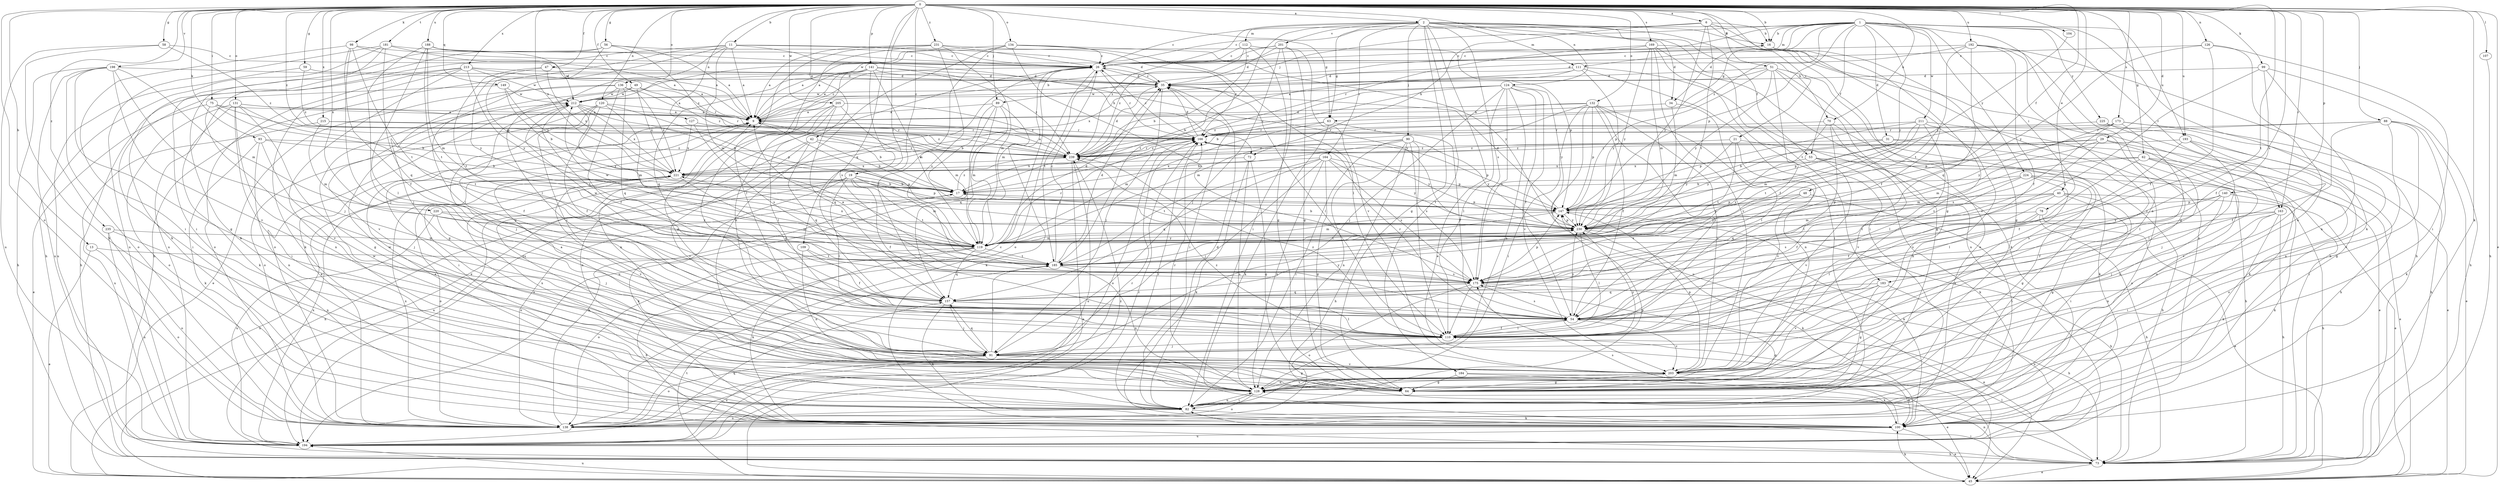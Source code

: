 strict digraph  {
0;
1;
2;
6;
9;
11;
13;
16;
17;
19;
21;
26;
29;
31;
34;
35;
40;
42;
45;
47;
48;
49;
51;
53;
54;
56;
58;
59;
62;
63;
64;
70;
72;
73;
75;
78;
82;
88;
89;
90;
91;
93;
98;
99;
100;
104;
107;
109;
110;
111;
112;
119;
120;
124;
126;
127;
128;
131;
132;
134;
136;
138;
140;
141;
147;
149;
157;
163;
164;
166;
169;
173;
175;
181;
183;
184;
185;
188;
192;
193;
194;
198;
201;
203;
205;
211;
212;
213;
215;
220;
221;
224;
225;
230;
231;
235;
239;
0 -> 2  [label=a];
0 -> 6  [label=a];
0 -> 11  [label=b];
0 -> 13  [label=b];
0 -> 16  [label=b];
0 -> 19  [label=c];
0 -> 21  [label=c];
0 -> 29  [label=d];
0 -> 40  [label=e];
0 -> 42  [label=e];
0 -> 45  [label=e];
0 -> 47  [label=f];
0 -> 48  [label=f];
0 -> 49  [label=f];
0 -> 51  [label=f];
0 -> 56  [label=g];
0 -> 58  [label=g];
0 -> 59  [label=g];
0 -> 62  [label=g];
0 -> 63  [label=g];
0 -> 70  [label=h];
0 -> 75  [label=i];
0 -> 88  [label=j];
0 -> 89  [label=j];
0 -> 93  [label=k];
0 -> 98  [label=k];
0 -> 99  [label=k];
0 -> 100  [label=k];
0 -> 104  [label=l];
0 -> 107  [label=l];
0 -> 109  [label=l];
0 -> 120  [label=n];
0 -> 124  [label=n];
0 -> 126  [label=n];
0 -> 127  [label=n];
0 -> 131  [label=o];
0 -> 132  [label=o];
0 -> 134  [label=o];
0 -> 136  [label=o];
0 -> 138  [label=o];
0 -> 140  [label=p];
0 -> 141  [label=p];
0 -> 149  [label=q];
0 -> 157  [label=q];
0 -> 163  [label=r];
0 -> 169  [label=s];
0 -> 173  [label=s];
0 -> 175  [label=s];
0 -> 181  [label=t];
0 -> 183  [label=t];
0 -> 188  [label=u];
0 -> 192  [label=u];
0 -> 193  [label=u];
0 -> 198  [label=v];
0 -> 205  [label=w];
0 -> 213  [label=x];
0 -> 215  [label=x];
0 -> 220  [label=x];
0 -> 221  [label=x];
0 -> 231  [label=z];
0 -> 235  [label=z];
0 -> 239  [label=z];
1 -> 16  [label=b];
1 -> 26  [label=c];
1 -> 31  [label=d];
1 -> 34  [label=d];
1 -> 53  [label=f];
1 -> 63  [label=g];
1 -> 78  [label=i];
1 -> 89  [label=j];
1 -> 100  [label=k];
1 -> 111  [label=m];
1 -> 128  [label=n];
1 -> 147  [label=p];
1 -> 163  [label=r];
1 -> 193  [label=u];
1 -> 211  [label=w];
1 -> 212  [label=w];
1 -> 224  [label=y];
1 -> 225  [label=y];
1 -> 230  [label=y];
1 -> 239  [label=z];
2 -> 16  [label=b];
2 -> 34  [label=d];
2 -> 45  [label=e];
2 -> 53  [label=f];
2 -> 63  [label=g];
2 -> 64  [label=g];
2 -> 70  [label=h];
2 -> 90  [label=j];
2 -> 111  [label=m];
2 -> 112  [label=m];
2 -> 164  [label=r];
2 -> 175  [label=s];
2 -> 183  [label=t];
2 -> 184  [label=t];
2 -> 185  [label=t];
2 -> 201  [label=v];
2 -> 239  [label=z];
6 -> 16  [label=b];
6 -> 26  [label=c];
6 -> 64  [label=g];
6 -> 72  [label=h];
6 -> 185  [label=t];
6 -> 194  [label=u];
6 -> 230  [label=y];
9 -> 16  [label=b];
9 -> 17  [label=b];
9 -> 26  [label=c];
9 -> 82  [label=i];
9 -> 166  [label=r];
11 -> 9  [label=a];
11 -> 26  [label=c];
11 -> 35  [label=d];
11 -> 72  [label=h];
11 -> 73  [label=h];
11 -> 91  [label=j];
11 -> 110  [label=l];
11 -> 119  [label=m];
11 -> 194  [label=u];
13 -> 45  [label=e];
13 -> 138  [label=o];
13 -> 185  [label=t];
16 -> 26  [label=c];
16 -> 54  [label=f];
16 -> 64  [label=g];
16 -> 203  [label=v];
17 -> 138  [label=o];
17 -> 147  [label=p];
17 -> 239  [label=z];
19 -> 17  [label=b];
19 -> 54  [label=f];
19 -> 73  [label=h];
19 -> 100  [label=k];
19 -> 110  [label=l];
19 -> 119  [label=m];
19 -> 185  [label=t];
19 -> 194  [label=u];
19 -> 230  [label=y];
21 -> 73  [label=h];
21 -> 185  [label=t];
21 -> 203  [label=v];
21 -> 230  [label=y];
21 -> 239  [label=z];
26 -> 35  [label=d];
26 -> 45  [label=e];
26 -> 119  [label=m];
26 -> 138  [label=o];
26 -> 166  [label=r];
26 -> 185  [label=t];
26 -> 194  [label=u];
29 -> 17  [label=b];
29 -> 82  [label=i];
29 -> 110  [label=l];
29 -> 119  [label=m];
29 -> 175  [label=s];
29 -> 239  [label=z];
31 -> 45  [label=e];
31 -> 138  [label=o];
31 -> 230  [label=y];
31 -> 239  [label=z];
34 -> 9  [label=a];
34 -> 110  [label=l];
34 -> 119  [label=m];
35 -> 26  [label=c];
35 -> 82  [label=i];
35 -> 91  [label=j];
35 -> 110  [label=l];
35 -> 212  [label=w];
40 -> 54  [label=f];
40 -> 64  [label=g];
40 -> 73  [label=h];
40 -> 82  [label=i];
40 -> 119  [label=m];
40 -> 147  [label=p];
40 -> 185  [label=t];
42 -> 17  [label=b];
42 -> 128  [label=n];
42 -> 157  [label=q];
42 -> 203  [label=v];
42 -> 239  [label=z];
45 -> 100  [label=k];
45 -> 185  [label=t];
45 -> 194  [label=u];
45 -> 221  [label=x];
47 -> 35  [label=d];
47 -> 185  [label=t];
47 -> 221  [label=x];
47 -> 230  [label=y];
48 -> 82  [label=i];
48 -> 147  [label=p];
48 -> 175  [label=s];
48 -> 230  [label=y];
49 -> 166  [label=r];
49 -> 203  [label=v];
49 -> 212  [label=w];
49 -> 221  [label=x];
49 -> 239  [label=z];
51 -> 9  [label=a];
51 -> 35  [label=d];
51 -> 54  [label=f];
51 -> 64  [label=g];
51 -> 82  [label=i];
51 -> 138  [label=o];
51 -> 147  [label=p];
51 -> 230  [label=y];
53 -> 73  [label=h];
53 -> 100  [label=k];
53 -> 203  [label=v];
53 -> 221  [label=x];
54 -> 64  [label=g];
54 -> 110  [label=l];
54 -> 166  [label=r];
54 -> 175  [label=s];
54 -> 203  [label=v];
54 -> 230  [label=y];
56 -> 9  [label=a];
56 -> 26  [label=c];
56 -> 82  [label=i];
56 -> 100  [label=k];
56 -> 147  [label=p];
56 -> 239  [label=z];
58 -> 26  [label=c];
58 -> 100  [label=k];
58 -> 194  [label=u];
58 -> 239  [label=z];
59 -> 35  [label=d];
59 -> 194  [label=u];
59 -> 239  [label=z];
62 -> 45  [label=e];
62 -> 110  [label=l];
62 -> 119  [label=m];
62 -> 128  [label=n];
62 -> 138  [label=o];
62 -> 221  [label=x];
63 -> 54  [label=f];
63 -> 100  [label=k];
63 -> 119  [label=m];
63 -> 166  [label=r];
64 -> 212  [label=w];
70 -> 100  [label=k];
70 -> 110  [label=l];
70 -> 166  [label=r];
70 -> 175  [label=s];
70 -> 203  [label=v];
72 -> 64  [label=g];
72 -> 100  [label=k];
72 -> 128  [label=n];
72 -> 221  [label=x];
73 -> 45  [label=e];
73 -> 82  [label=i];
73 -> 110  [label=l];
73 -> 128  [label=n];
75 -> 9  [label=a];
75 -> 17  [label=b];
75 -> 45  [label=e];
75 -> 203  [label=v];
75 -> 239  [label=z];
78 -> 45  [label=e];
78 -> 73  [label=h];
78 -> 110  [label=l];
78 -> 175  [label=s];
78 -> 230  [label=y];
82 -> 35  [label=d];
82 -> 100  [label=k];
82 -> 128  [label=n];
82 -> 138  [label=o];
82 -> 147  [label=p];
82 -> 166  [label=r];
82 -> 212  [label=w];
82 -> 221  [label=x];
88 -> 45  [label=e];
88 -> 54  [label=f];
88 -> 64  [label=g];
88 -> 100  [label=k];
88 -> 147  [label=p];
88 -> 166  [label=r];
88 -> 203  [label=v];
89 -> 9  [label=a];
89 -> 17  [label=b];
89 -> 100  [label=k];
89 -> 119  [label=m];
89 -> 157  [label=q];
89 -> 194  [label=u];
90 -> 17  [label=b];
90 -> 73  [label=h];
90 -> 82  [label=i];
90 -> 110  [label=l];
90 -> 128  [label=n];
90 -> 175  [label=s];
90 -> 230  [label=y];
90 -> 239  [label=z];
91 -> 64  [label=g];
91 -> 138  [label=o];
91 -> 157  [label=q];
91 -> 185  [label=t];
91 -> 194  [label=u];
91 -> 203  [label=v];
91 -> 230  [label=y];
93 -> 17  [label=b];
93 -> 91  [label=j];
93 -> 100  [label=k];
93 -> 128  [label=n];
93 -> 239  [label=z];
98 -> 9  [label=a];
98 -> 26  [label=c];
98 -> 54  [label=f];
98 -> 82  [label=i];
98 -> 91  [label=j];
98 -> 185  [label=t];
99 -> 35  [label=d];
99 -> 54  [label=f];
99 -> 73  [label=h];
99 -> 128  [label=n];
99 -> 157  [label=q];
100 -> 9  [label=a];
100 -> 45  [label=e];
100 -> 175  [label=s];
100 -> 194  [label=u];
104 -> 230  [label=y];
107 -> 73  [label=h];
109 -> 54  [label=f];
109 -> 128  [label=n];
109 -> 185  [label=t];
110 -> 9  [label=a];
110 -> 54  [label=f];
110 -> 91  [label=j];
110 -> 239  [label=z];
111 -> 17  [label=b];
111 -> 35  [label=d];
111 -> 82  [label=i];
111 -> 100  [label=k];
111 -> 221  [label=x];
111 -> 230  [label=y];
112 -> 17  [label=b];
112 -> 26  [label=c];
112 -> 64  [label=g];
112 -> 147  [label=p];
112 -> 239  [label=z];
119 -> 9  [label=a];
119 -> 35  [label=d];
119 -> 73  [label=h];
119 -> 100  [label=k];
119 -> 138  [label=o];
119 -> 157  [label=q];
119 -> 166  [label=r];
119 -> 185  [label=t];
119 -> 212  [label=w];
119 -> 221  [label=x];
119 -> 230  [label=y];
120 -> 9  [label=a];
120 -> 54  [label=f];
120 -> 91  [label=j];
120 -> 110  [label=l];
120 -> 119  [label=m];
120 -> 138  [label=o];
120 -> 147  [label=p];
124 -> 17  [label=b];
124 -> 54  [label=f];
124 -> 91  [label=j];
124 -> 110  [label=l];
124 -> 128  [label=n];
124 -> 175  [label=s];
124 -> 203  [label=v];
124 -> 212  [label=w];
124 -> 230  [label=y];
124 -> 239  [label=z];
126 -> 26  [label=c];
126 -> 54  [label=f];
126 -> 82  [label=i];
126 -> 128  [label=n];
126 -> 230  [label=y];
127 -> 166  [label=r];
127 -> 175  [label=s];
127 -> 221  [label=x];
128 -> 82  [label=i];
128 -> 138  [label=o];
128 -> 166  [label=r];
128 -> 203  [label=v];
128 -> 221  [label=x];
131 -> 9  [label=a];
131 -> 64  [label=g];
131 -> 82  [label=i];
131 -> 100  [label=k];
131 -> 128  [label=n];
131 -> 138  [label=o];
131 -> 166  [label=r];
131 -> 185  [label=t];
132 -> 9  [label=a];
132 -> 54  [label=f];
132 -> 82  [label=i];
132 -> 110  [label=l];
132 -> 119  [label=m];
132 -> 128  [label=n];
132 -> 147  [label=p];
132 -> 194  [label=u];
132 -> 203  [label=v];
132 -> 239  [label=z];
134 -> 9  [label=a];
134 -> 26  [label=c];
134 -> 54  [label=f];
134 -> 110  [label=l];
134 -> 128  [label=n];
134 -> 175  [label=s];
134 -> 230  [label=y];
136 -> 9  [label=a];
136 -> 45  [label=e];
136 -> 54  [label=f];
136 -> 64  [label=g];
136 -> 157  [label=q];
136 -> 212  [label=w];
136 -> 221  [label=x];
138 -> 9  [label=a];
138 -> 17  [label=b];
138 -> 26  [label=c];
138 -> 166  [label=r];
138 -> 221  [label=x];
140 -> 54  [label=f];
140 -> 91  [label=j];
140 -> 100  [label=k];
140 -> 147  [label=p];
140 -> 175  [label=s];
141 -> 9  [label=a];
141 -> 35  [label=d];
141 -> 110  [label=l];
141 -> 119  [label=m];
141 -> 138  [label=o];
141 -> 157  [label=q];
141 -> 175  [label=s];
141 -> 230  [label=y];
141 -> 239  [label=z];
147 -> 35  [label=d];
147 -> 100  [label=k];
147 -> 119  [label=m];
147 -> 185  [label=t];
147 -> 230  [label=y];
149 -> 17  [label=b];
149 -> 82  [label=i];
149 -> 212  [label=w];
149 -> 221  [label=x];
157 -> 54  [label=f];
157 -> 91  [label=j];
157 -> 100  [label=k];
157 -> 110  [label=l];
157 -> 230  [label=y];
163 -> 73  [label=h];
163 -> 82  [label=i];
163 -> 100  [label=k];
163 -> 128  [label=n];
163 -> 175  [label=s];
163 -> 230  [label=y];
164 -> 64  [label=g];
164 -> 91  [label=j];
164 -> 128  [label=n];
164 -> 147  [label=p];
164 -> 157  [label=q];
164 -> 175  [label=s];
164 -> 185  [label=t];
164 -> 221  [label=x];
164 -> 230  [label=y];
166 -> 26  [label=c];
166 -> 35  [label=d];
166 -> 138  [label=o];
166 -> 147  [label=p];
166 -> 230  [label=y];
166 -> 239  [label=z];
169 -> 26  [label=c];
169 -> 73  [label=h];
169 -> 82  [label=i];
169 -> 119  [label=m];
169 -> 166  [label=r];
169 -> 194  [label=u];
169 -> 203  [label=v];
169 -> 230  [label=y];
173 -> 73  [label=h];
173 -> 110  [label=l];
173 -> 128  [label=n];
173 -> 147  [label=p];
173 -> 166  [label=r];
173 -> 175  [label=s];
173 -> 230  [label=y];
175 -> 9  [label=a];
175 -> 45  [label=e];
175 -> 73  [label=h];
175 -> 110  [label=l];
175 -> 138  [label=o];
175 -> 147  [label=p];
175 -> 157  [label=q];
175 -> 212  [label=w];
181 -> 9  [label=a];
181 -> 26  [label=c];
181 -> 73  [label=h];
181 -> 100  [label=k];
181 -> 157  [label=q];
181 -> 194  [label=u];
183 -> 64  [label=g];
183 -> 110  [label=l];
183 -> 157  [label=q];
183 -> 194  [label=u];
183 -> 203  [label=v];
184 -> 45  [label=e];
184 -> 64  [label=g];
184 -> 100  [label=k];
185 -> 26  [label=c];
185 -> 35  [label=d];
185 -> 128  [label=n];
185 -> 175  [label=s];
188 -> 26  [label=c];
188 -> 91  [label=j];
188 -> 110  [label=l];
188 -> 119  [label=m];
188 -> 185  [label=t];
188 -> 212  [label=w];
192 -> 26  [label=c];
192 -> 35  [label=d];
192 -> 54  [label=f];
192 -> 64  [label=g];
192 -> 73  [label=h];
192 -> 157  [label=q];
192 -> 185  [label=t];
192 -> 203  [label=v];
193 -> 45  [label=e];
193 -> 54  [label=f];
193 -> 91  [label=j];
193 -> 203  [label=v];
193 -> 239  [label=z];
194 -> 73  [label=h];
194 -> 157  [label=q];
194 -> 166  [label=r];
194 -> 221  [label=x];
194 -> 239  [label=z];
198 -> 35  [label=d];
198 -> 64  [label=g];
198 -> 73  [label=h];
198 -> 91  [label=j];
198 -> 119  [label=m];
198 -> 138  [label=o];
198 -> 194  [label=u];
198 -> 203  [label=v];
201 -> 9  [label=a];
201 -> 26  [label=c];
201 -> 35  [label=d];
201 -> 64  [label=g];
201 -> 82  [label=i];
201 -> 91  [label=j];
201 -> 203  [label=v];
203 -> 9  [label=a];
203 -> 64  [label=g];
203 -> 100  [label=k];
203 -> 128  [label=n];
203 -> 147  [label=p];
203 -> 239  [label=z];
205 -> 9  [label=a];
205 -> 110  [label=l];
205 -> 119  [label=m];
205 -> 128  [label=n];
205 -> 157  [label=q];
205 -> 203  [label=v];
205 -> 239  [label=z];
211 -> 110  [label=l];
211 -> 119  [label=m];
211 -> 128  [label=n];
211 -> 138  [label=o];
211 -> 147  [label=p];
211 -> 166  [label=r];
211 -> 185  [label=t];
212 -> 9  [label=a];
212 -> 17  [label=b];
212 -> 54  [label=f];
212 -> 185  [label=t];
212 -> 221  [label=x];
212 -> 230  [label=y];
213 -> 9  [label=a];
213 -> 35  [label=d];
213 -> 73  [label=h];
213 -> 82  [label=i];
213 -> 100  [label=k];
213 -> 138  [label=o];
213 -> 212  [label=w];
213 -> 230  [label=y];
215 -> 119  [label=m];
215 -> 166  [label=r];
215 -> 194  [label=u];
215 -> 239  [label=z];
220 -> 91  [label=j];
220 -> 119  [label=m];
220 -> 194  [label=u];
220 -> 230  [label=y];
221 -> 17  [label=b];
221 -> 138  [label=o];
221 -> 147  [label=p];
221 -> 157  [label=q];
221 -> 166  [label=r];
221 -> 203  [label=v];
224 -> 17  [label=b];
224 -> 45  [label=e];
224 -> 54  [label=f];
224 -> 64  [label=g];
224 -> 128  [label=n];
224 -> 157  [label=q];
225 -> 73  [label=h];
225 -> 100  [label=k];
225 -> 166  [label=r];
230 -> 17  [label=b];
230 -> 73  [label=h];
230 -> 100  [label=k];
230 -> 110  [label=l];
230 -> 119  [label=m];
230 -> 147  [label=p];
231 -> 9  [label=a];
231 -> 26  [label=c];
231 -> 64  [label=g];
231 -> 110  [label=l];
231 -> 119  [label=m];
231 -> 166  [label=r];
231 -> 175  [label=s];
235 -> 119  [label=m];
235 -> 128  [label=n];
235 -> 138  [label=o];
235 -> 194  [label=u];
239 -> 9  [label=a];
239 -> 35  [label=d];
239 -> 45  [label=e];
239 -> 166  [label=r];
239 -> 194  [label=u];
239 -> 221  [label=x];
}
